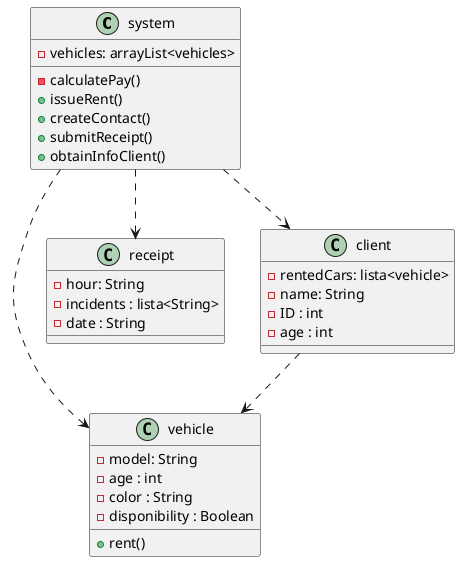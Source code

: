 @startuml

class system{
    -vehicles: arrayList<vehicles>
    -calculatePay()
    +issueRent()
    +createContact()
    +submitReceipt()
    +obtainInfoClient()
}

system ..> vehicle
system ..> receipt
system ..>client
client ..>vehicle


class receipt{
    -hour: String
    -incidents : lista<String>
    -date : String  
}

class client{
    -rentedCars: lista<vehicle>
    -name: String 
    -ID : int
    -age : int     
}

class vehicle{
    - model: String
    - age : int
    - color : String
    - disponibility : Boolean
    +rent()
}

@enduml
